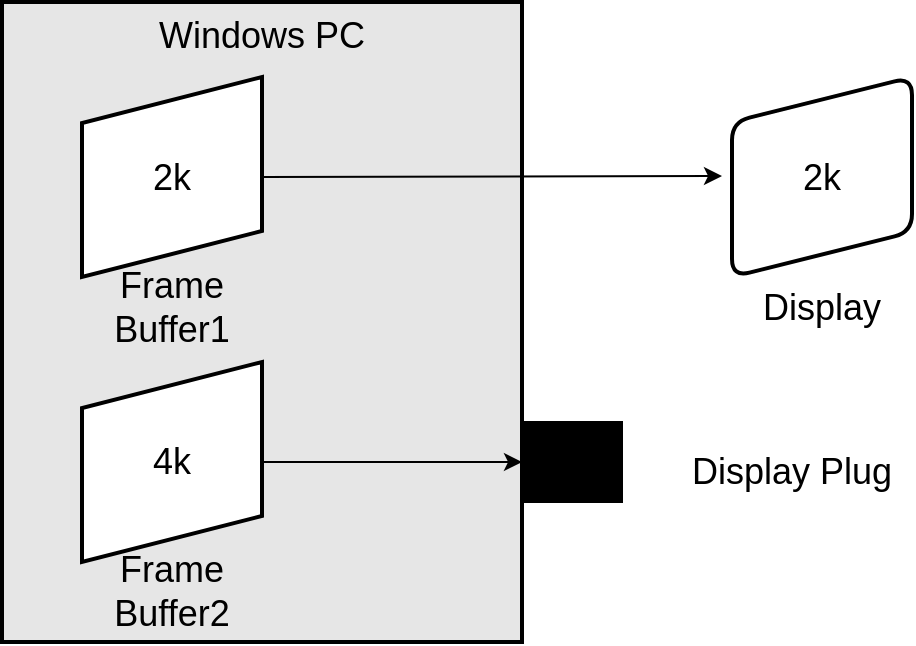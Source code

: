 <mxfile>
    <diagram id="NC1hEWJh8_QtpdpS8o8B" name="Page-1">
        <mxGraphModel dx="658" dy="979" grid="1" gridSize="10" guides="1" tooltips="1" connect="1" arrows="1" fold="1" page="1" pageScale="1" pageWidth="850" pageHeight="1100" math="0" shadow="0">
            <root>
                <mxCell id="0"/>
                <mxCell id="1" parent="0"/>
                <mxCell id="12" value="Windows PC" style="rounded=0;whiteSpace=wrap;html=1;strokeWidth=2;fontSize=18;fillColor=#E6E6E6;verticalAlign=top;" parent="1" vertex="1">
                    <mxGeometry x="40" y="90" width="260" height="320" as="geometry"/>
                </mxCell>
                <mxCell id="4" value="2k" style="shape=parallelogram;html=1;strokeWidth=2;perimeter=parallelogramPerimeter;whiteSpace=wrap;rounded=1;arcSize=0;size=0.23;flipH=1;rotation=0;direction=north;fontSize=18;" parent="1" vertex="1">
                    <mxGeometry x="80" y="127.5" width="90" height="100" as="geometry"/>
                </mxCell>
                <mxCell id="5" value="2k" style="shape=parallelogram;html=1;strokeWidth=2;perimeter=parallelogramPerimeter;whiteSpace=wrap;rounded=1;arcSize=18;size=0.225;flipH=1;rotation=0;direction=south;fontSize=18;" parent="1" vertex="1">
                    <mxGeometry x="405" y="127.5" width="90" height="100" as="geometry"/>
                </mxCell>
                <mxCell id="7" value="" style="endArrow=classic;html=1;exitX=0.5;exitY=1;exitDx=0;exitDy=0;entryX=0;entryY=0.5;entryDx=0;entryDy=0;" parent="1" source="4" edge="1">
                    <mxGeometry width="50" height="50" relative="1" as="geometry">
                        <mxPoint x="320" y="177" as="sourcePoint"/>
                        <mxPoint x="400" y="177" as="targetPoint"/>
                    </mxGeometry>
                </mxCell>
                <mxCell id="9" value="Display" style="text;html=1;strokeColor=none;fillColor=none;align=center;verticalAlign=middle;whiteSpace=wrap;rounded=0;strokeWidth=2;fontSize=18;" parent="1" vertex="1">
                    <mxGeometry x="420" y="227.5" width="60" height="30" as="geometry"/>
                </mxCell>
                <mxCell id="10" value="Frame Buffer1" style="text;html=1;strokeColor=none;fillColor=none;align=center;verticalAlign=middle;whiteSpace=wrap;rounded=0;strokeWidth=2;fontSize=18;" parent="1" vertex="1">
                    <mxGeometry x="95" y="227.5" width="60" height="30" as="geometry"/>
                </mxCell>
                <mxCell id="13" value="4k" style="shape=parallelogram;html=1;strokeWidth=2;perimeter=parallelogramPerimeter;whiteSpace=wrap;rounded=1;arcSize=0;size=0.23;flipH=1;rotation=0;direction=north;fontSize=18;" vertex="1" parent="1">
                    <mxGeometry x="80" y="270" width="90" height="100" as="geometry"/>
                </mxCell>
                <mxCell id="15" value="" style="endArrow=classic;html=1;exitX=0.5;exitY=1;exitDx=0;exitDy=0;" edge="1" source="13" parent="1">
                    <mxGeometry width="50" height="50" relative="1" as="geometry">
                        <mxPoint x="320" y="319.5" as="sourcePoint"/>
                        <mxPoint x="300" y="320" as="targetPoint"/>
                    </mxGeometry>
                </mxCell>
                <mxCell id="16" value="Display Plug" style="text;html=1;strokeColor=none;fillColor=none;align=center;verticalAlign=middle;whiteSpace=wrap;rounded=0;strokeWidth=2;fontSize=18;" vertex="1" parent="1">
                    <mxGeometry x="380" y="310" width="110" height="30" as="geometry"/>
                </mxCell>
                <mxCell id="17" value="Frame Buffer2" style="text;html=1;strokeColor=none;fillColor=none;align=center;verticalAlign=middle;whiteSpace=wrap;rounded=0;strokeWidth=2;fontSize=18;" vertex="1" parent="1">
                    <mxGeometry x="95" y="370" width="60" height="30" as="geometry"/>
                </mxCell>
                <mxCell id="18" value="" style="rounded=0;whiteSpace=wrap;html=1;fillColor=#000000;" vertex="1" parent="1">
                    <mxGeometry x="300" y="300" width="50" height="40" as="geometry"/>
                </mxCell>
            </root>
        </mxGraphModel>
    </diagram>
</mxfile>